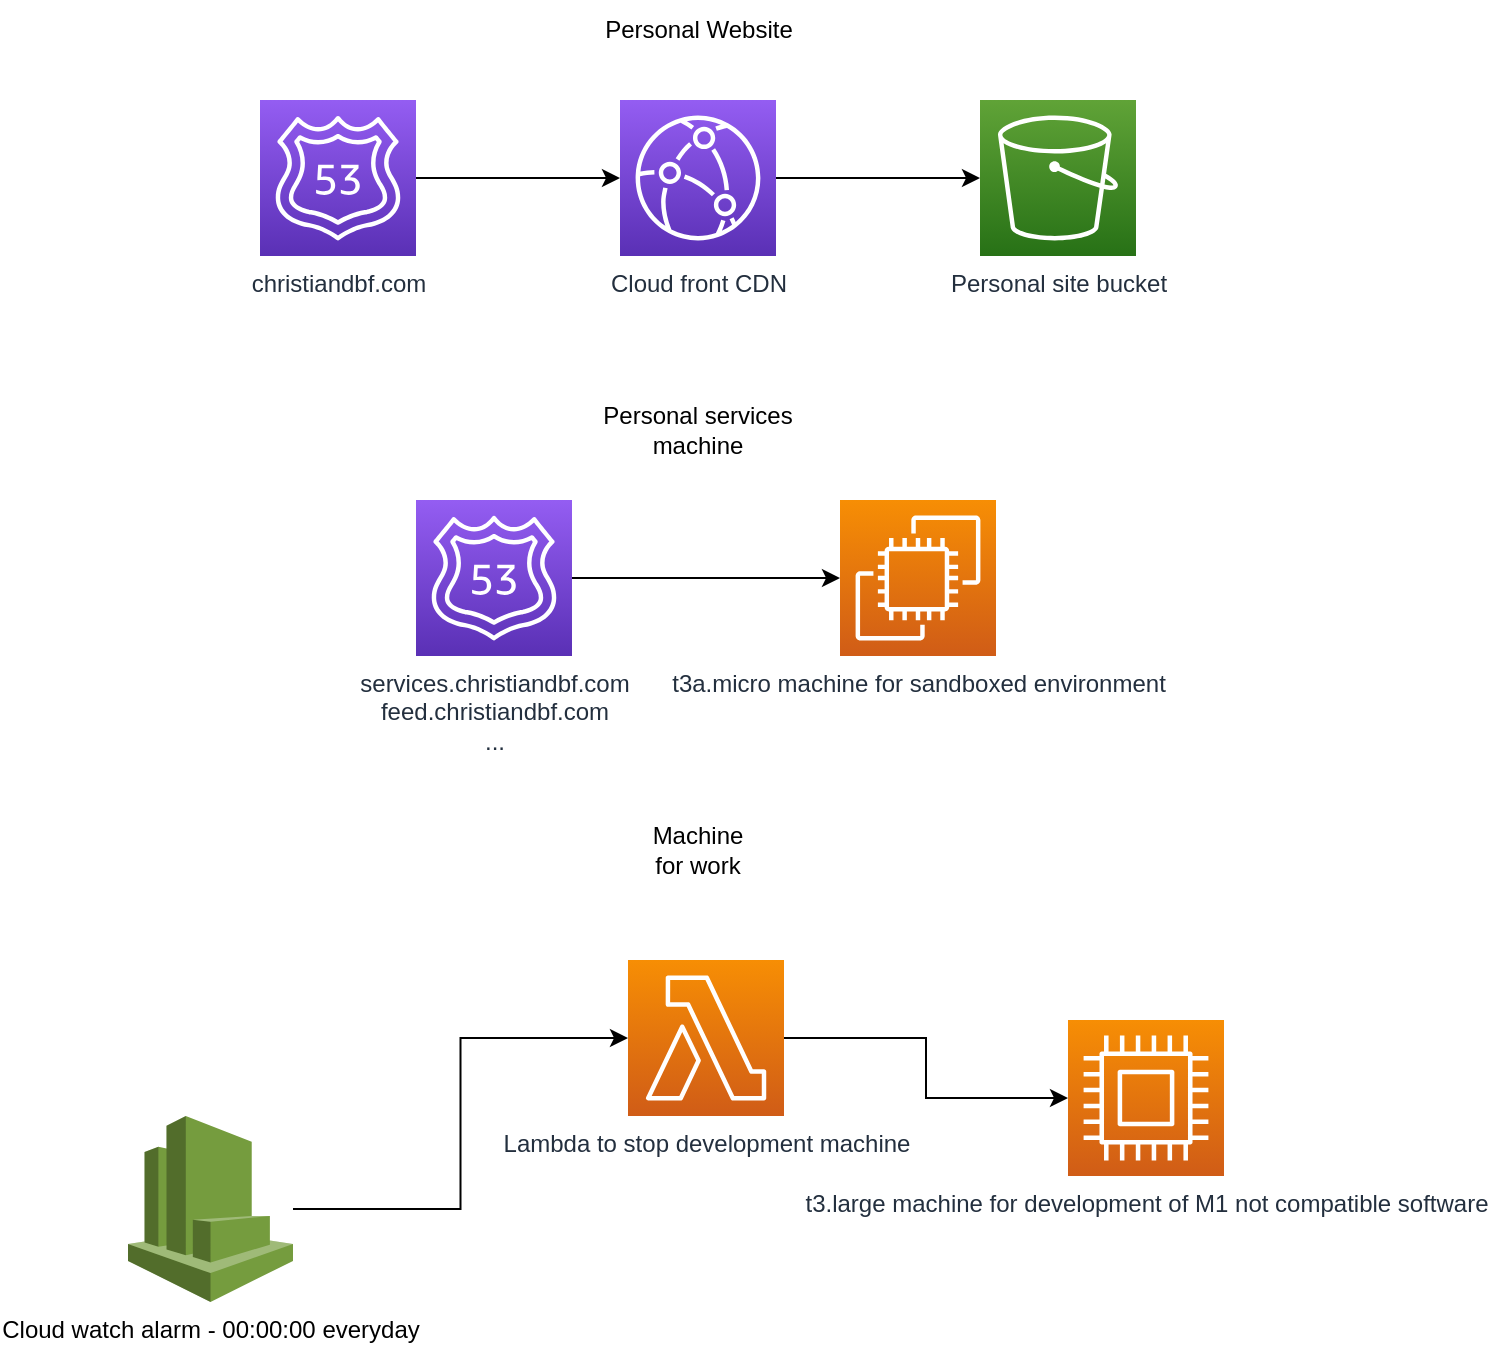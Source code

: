 <mxfile version="15.8.9"><diagram id="KdbvksniTGqC2O5OTJAH" name="Page-1"><mxGraphModel dx="946" dy="645" grid="1" gridSize="10" guides="1" tooltips="1" connect="1" arrows="1" fold="1" page="1" pageScale="1" pageWidth="850" pageHeight="1100" math="0" shadow="0"><root><mxCell id="0"/><mxCell id="1" parent="0"/><mxCell id="G6FUvVam_N2nI4OBMsAZ-4" style="edgeStyle=orthogonalEdgeStyle;rounded=0;orthogonalLoop=1;jettySize=auto;html=1;exitX=1;exitY=0.5;exitDx=0;exitDy=0;exitPerimeter=0;entryX=0;entryY=0.5;entryDx=0;entryDy=0;entryPerimeter=0;" edge="1" parent="1" source="G6FUvVam_N2nI4OBMsAZ-1" target="G6FUvVam_N2nI4OBMsAZ-2"><mxGeometry relative="1" as="geometry"/></mxCell><mxCell id="G6FUvVam_N2nI4OBMsAZ-1" value="christiandbf.com" style="sketch=0;points=[[0,0,0],[0.25,0,0],[0.5,0,0],[0.75,0,0],[1,0,0],[0,1,0],[0.25,1,0],[0.5,1,0],[0.75,1,0],[1,1,0],[0,0.25,0],[0,0.5,0],[0,0.75,0],[1,0.25,0],[1,0.5,0],[1,0.75,0]];outlineConnect=0;fontColor=#232F3E;gradientColor=#945DF2;gradientDirection=north;fillColor=#5A30B5;strokeColor=#ffffff;dashed=0;verticalLabelPosition=bottom;verticalAlign=top;align=center;html=1;fontSize=12;fontStyle=0;aspect=fixed;shape=mxgraph.aws4.resourceIcon;resIcon=mxgraph.aws4.route_53;" vertex="1" parent="1"><mxGeometry x="206" y="100" width="78" height="78" as="geometry"/></mxCell><mxCell id="G6FUvVam_N2nI4OBMsAZ-5" style="edgeStyle=orthogonalEdgeStyle;rounded=0;orthogonalLoop=1;jettySize=auto;html=1;exitX=1;exitY=0.5;exitDx=0;exitDy=0;exitPerimeter=0;entryX=0;entryY=0.5;entryDx=0;entryDy=0;entryPerimeter=0;" edge="1" parent="1" source="G6FUvVam_N2nI4OBMsAZ-2" target="G6FUvVam_N2nI4OBMsAZ-3"><mxGeometry relative="1" as="geometry"/></mxCell><mxCell id="G6FUvVam_N2nI4OBMsAZ-2" value="Cloud front CDN" style="sketch=0;points=[[0,0,0],[0.25,0,0],[0.5,0,0],[0.75,0,0],[1,0,0],[0,1,0],[0.25,1,0],[0.5,1,0],[0.75,1,0],[1,1,0],[0,0.25,0],[0,0.5,0],[0,0.75,0],[1,0.25,0],[1,0.5,0],[1,0.75,0]];outlineConnect=0;fontColor=#232F3E;gradientColor=#945DF2;gradientDirection=north;fillColor=#5A30B5;strokeColor=#ffffff;dashed=0;verticalLabelPosition=bottom;verticalAlign=top;align=center;html=1;fontSize=12;fontStyle=0;aspect=fixed;shape=mxgraph.aws4.resourceIcon;resIcon=mxgraph.aws4.cloudfront;" vertex="1" parent="1"><mxGeometry x="386" y="100" width="78" height="78" as="geometry"/></mxCell><mxCell id="G6FUvVam_N2nI4OBMsAZ-3" value="Personal site bucket" style="sketch=0;points=[[0,0,0],[0.25,0,0],[0.5,0,0],[0.75,0,0],[1,0,0],[0,1,0],[0.25,1,0],[0.5,1,0],[0.75,1,0],[1,1,0],[0,0.25,0],[0,0.5,0],[0,0.75,0],[1,0.25,0],[1,0.5,0],[1,0.75,0]];outlineConnect=0;fontColor=#232F3E;gradientColor=#60A337;gradientDirection=north;fillColor=#277116;strokeColor=#ffffff;dashed=0;verticalLabelPosition=bottom;verticalAlign=top;align=center;html=1;fontSize=12;fontStyle=0;aspect=fixed;shape=mxgraph.aws4.resourceIcon;resIcon=mxgraph.aws4.s3;" vertex="1" parent="1"><mxGeometry x="566" y="100" width="78" height="78" as="geometry"/></mxCell><mxCell id="G6FUvVam_N2nI4OBMsAZ-14" style="edgeStyle=orthogonalEdgeStyle;rounded=0;orthogonalLoop=1;jettySize=auto;html=1;exitX=1;exitY=0.5;exitDx=0;exitDy=0;exitPerimeter=0;entryX=0;entryY=0.5;entryDx=0;entryDy=0;entryPerimeter=0;" edge="1" parent="1" source="G6FUvVam_N2nI4OBMsAZ-6" target="G6FUvVam_N2nI4OBMsAZ-13"><mxGeometry relative="1" as="geometry"/></mxCell><mxCell id="G6FUvVam_N2nI4OBMsAZ-6" value="services.christiandbf.com&lt;br&gt;feed.christiandbf.com&lt;br&gt;..." style="sketch=0;points=[[0,0,0],[0.25,0,0],[0.5,0,0],[0.75,0,0],[1,0,0],[0,1,0],[0.25,1,0],[0.5,1,0],[0.75,1,0],[1,1,0],[0,0.25,0],[0,0.5,0],[0,0.75,0],[1,0.25,0],[1,0.5,0],[1,0.75,0]];outlineConnect=0;fontColor=#232F3E;gradientColor=#945DF2;gradientDirection=north;fillColor=#5A30B5;strokeColor=#ffffff;dashed=0;verticalLabelPosition=bottom;verticalAlign=top;align=center;html=1;fontSize=12;fontStyle=0;aspect=fixed;shape=mxgraph.aws4.resourceIcon;resIcon=mxgraph.aws4.route_53;" vertex="1" parent="1"><mxGeometry x="284" y="300" width="78" height="78" as="geometry"/></mxCell><mxCell id="G6FUvVam_N2nI4OBMsAZ-7" value="Personal Website" style="text;html=1;strokeColor=none;fillColor=none;align=center;verticalAlign=middle;whiteSpace=wrap;rounded=0;" vertex="1" parent="1"><mxGeometry x="353" y="50" width="145" height="30" as="geometry"/></mxCell><mxCell id="G6FUvVam_N2nI4OBMsAZ-9" value="Personal services machine" style="text;html=1;strokeColor=none;fillColor=none;align=center;verticalAlign=middle;whiteSpace=wrap;rounded=0;" vertex="1" parent="1"><mxGeometry x="358" y="250" width="134" height="30" as="geometry"/></mxCell><mxCell id="G6FUvVam_N2nI4OBMsAZ-13" value="t3a.micro machine for sandboxed environment" style="sketch=0;points=[[0,0,0],[0.25,0,0],[0.5,0,0],[0.75,0,0],[1,0,0],[0,1,0],[0.25,1,0],[0.5,1,0],[0.75,1,0],[1,1,0],[0,0.25,0],[0,0.5,0],[0,0.75,0],[1,0.25,0],[1,0.5,0],[1,0.75,0]];outlineConnect=0;fontColor=#232F3E;gradientColor=#F78E04;gradientDirection=north;fillColor=#D05C17;strokeColor=#ffffff;dashed=0;verticalLabelPosition=bottom;verticalAlign=top;align=center;html=1;fontSize=12;fontStyle=0;aspect=fixed;shape=mxgraph.aws4.resourceIcon;resIcon=mxgraph.aws4.ec2;" vertex="1" parent="1"><mxGeometry x="496" y="300" width="78" height="78" as="geometry"/></mxCell><mxCell id="G6FUvVam_N2nI4OBMsAZ-15" value="Machine for work" style="text;html=1;strokeColor=none;fillColor=none;align=center;verticalAlign=middle;whiteSpace=wrap;rounded=0;" vertex="1" parent="1"><mxGeometry x="395" y="460" width="60" height="30" as="geometry"/></mxCell><mxCell id="G6FUvVam_N2nI4OBMsAZ-16" value="t3.large machine for development of M1 not compatible software" style="sketch=0;points=[[0,0,0],[0.25,0,0],[0.5,0,0],[0.75,0,0],[1,0,0],[0,1,0],[0.25,1,0],[0.5,1,0],[0.75,1,0],[1,1,0],[0,0.25,0],[0,0.5,0],[0,0.75,0],[1,0.25,0],[1,0.5,0],[1,0.75,0]];outlineConnect=0;fontColor=#232F3E;gradientColor=#F78E04;gradientDirection=north;fillColor=#D05C17;strokeColor=#ffffff;dashed=0;verticalLabelPosition=bottom;verticalAlign=top;align=center;html=1;fontSize=12;fontStyle=0;aspect=fixed;shape=mxgraph.aws4.resourceIcon;resIcon=mxgraph.aws4.compute;" vertex="1" parent="1"><mxGeometry x="610" y="560" width="78" height="78" as="geometry"/></mxCell><mxCell id="G6FUvVam_N2nI4OBMsAZ-21" style="edgeStyle=orthogonalEdgeStyle;rounded=0;orthogonalLoop=1;jettySize=auto;html=1;exitX=1;exitY=0.5;exitDx=0;exitDy=0;exitPerimeter=0;" edge="1" parent="1" source="G6FUvVam_N2nI4OBMsAZ-17" target="G6FUvVam_N2nI4OBMsAZ-16"><mxGeometry relative="1" as="geometry"/></mxCell><mxCell id="G6FUvVam_N2nI4OBMsAZ-17" value="Lambda to stop development machine" style="sketch=0;points=[[0,0,0],[0.25,0,0],[0.5,0,0],[0.75,0,0],[1,0,0],[0,1,0],[0.25,1,0],[0.5,1,0],[0.75,1,0],[1,1,0],[0,0.25,0],[0,0.5,0],[0,0.75,0],[1,0.25,0],[1,0.5,0],[1,0.75,0]];outlineConnect=0;fontColor=#232F3E;gradientColor=#F78E04;gradientDirection=north;fillColor=#D05C17;strokeColor=#ffffff;dashed=0;verticalLabelPosition=bottom;verticalAlign=top;align=center;html=1;fontSize=12;fontStyle=0;aspect=fixed;shape=mxgraph.aws4.resourceIcon;resIcon=mxgraph.aws4.lambda;" vertex="1" parent="1"><mxGeometry x="390" y="530" width="78" height="78" as="geometry"/></mxCell><mxCell id="G6FUvVam_N2nI4OBMsAZ-22" style="edgeStyle=orthogonalEdgeStyle;rounded=0;orthogonalLoop=1;jettySize=auto;html=1;entryX=0;entryY=0.5;entryDx=0;entryDy=0;entryPerimeter=0;" edge="1" parent="1" source="G6FUvVam_N2nI4OBMsAZ-18" target="G6FUvVam_N2nI4OBMsAZ-17"><mxGeometry relative="1" as="geometry"/></mxCell><mxCell id="G6FUvVam_N2nI4OBMsAZ-18" value="Cloud watch alarm - 00:00:00 everyday" style="outlineConnect=0;dashed=0;verticalLabelPosition=bottom;verticalAlign=top;align=center;html=1;shape=mxgraph.aws3.cloudwatch;fillColor=#759C3E;gradientColor=none;" vertex="1" parent="1"><mxGeometry x="140" y="608" width="82.5" height="93" as="geometry"/></mxCell></root></mxGraphModel></diagram></mxfile>